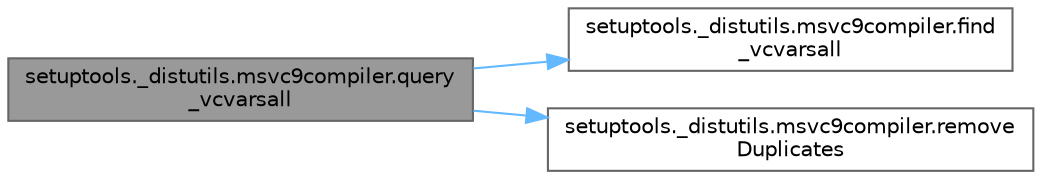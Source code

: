 digraph "setuptools._distutils.msvc9compiler.query_vcvarsall"
{
 // LATEX_PDF_SIZE
  bgcolor="transparent";
  edge [fontname=Helvetica,fontsize=10,labelfontname=Helvetica,labelfontsize=10];
  node [fontname=Helvetica,fontsize=10,shape=box,height=0.2,width=0.4];
  rankdir="LR";
  Node1 [id="Node000001",label="setuptools._distutils.msvc9compiler.query\l_vcvarsall",height=0.2,width=0.4,color="gray40", fillcolor="grey60", style="filled", fontcolor="black",tooltip=" "];
  Node1 -> Node2 [id="edge1_Node000001_Node000002",color="steelblue1",style="solid",tooltip=" "];
  Node2 [id="Node000002",label="setuptools._distutils.msvc9compiler.find\l_vcvarsall",height=0.2,width=0.4,color="grey40", fillcolor="white", style="filled",URL="$namespacesetuptools_1_1__distutils_1_1msvc9compiler.html#a53661f2850f37e1ebeb48be84100d94b",tooltip=" "];
  Node1 -> Node3 [id="edge2_Node000001_Node000003",color="steelblue1",style="solid",tooltip=" "];
  Node3 [id="Node000003",label="setuptools._distutils.msvc9compiler.remove\lDuplicates",height=0.2,width=0.4,color="grey40", fillcolor="white", style="filled",URL="$namespacesetuptools_1_1__distutils_1_1msvc9compiler.html#aeaaf34afcb8184bea18f79487c223221",tooltip=" "];
}
